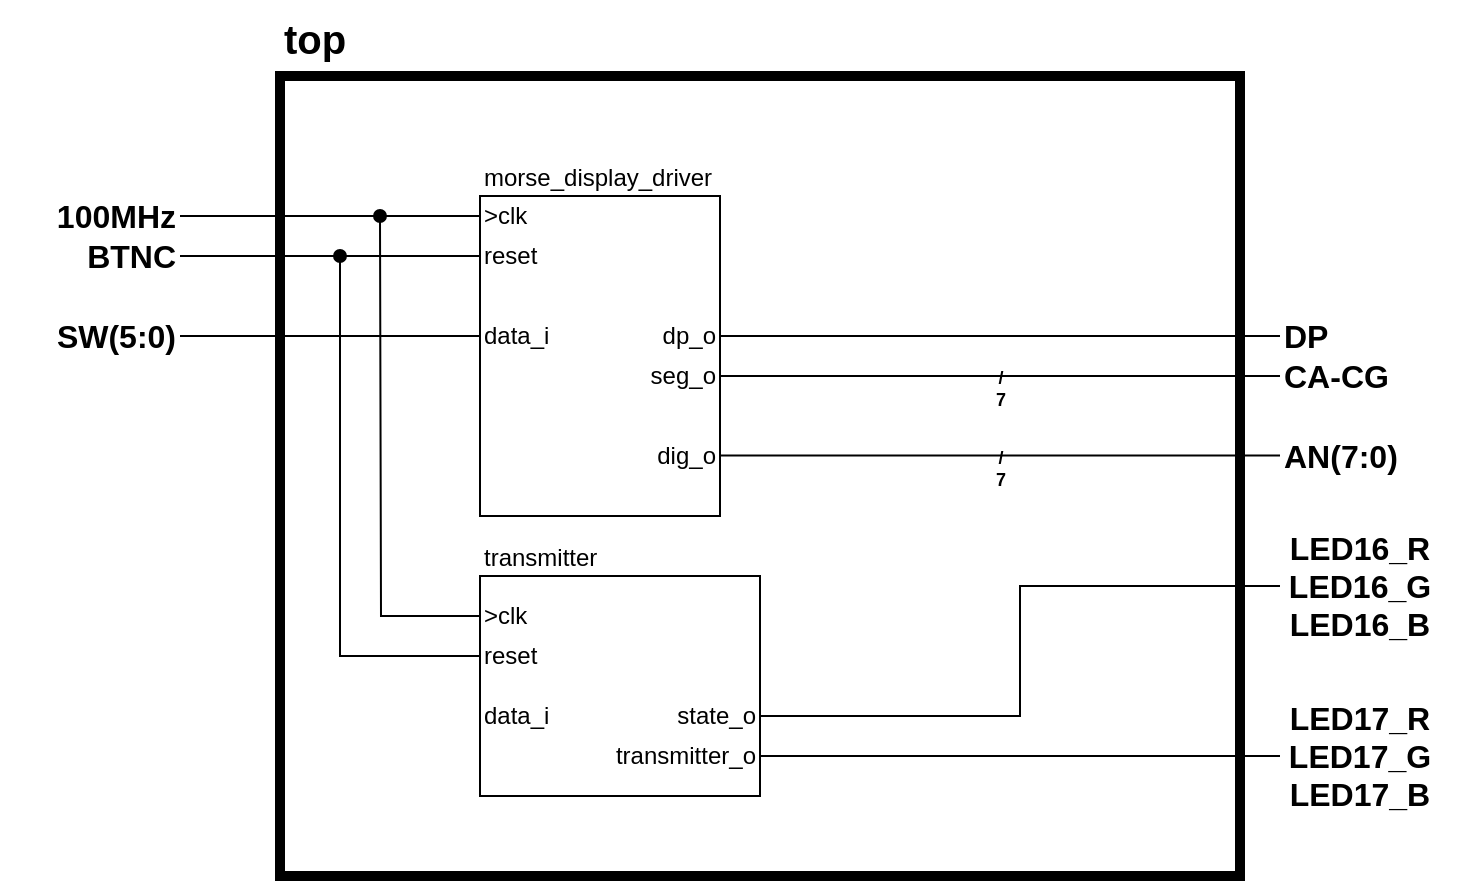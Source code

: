 <mxfile version="17.4.2" type="device"><diagram id="_sjZrB06BVr8JbNdTh6w" name="Page-1"><mxGraphModel dx="1038" dy="641" grid="1" gridSize="10" guides="1" tooltips="1" connect="1" arrows="1" fold="1" page="1" pageScale="1" pageWidth="827" pageHeight="1169" math="0" shadow="0"><root><mxCell id="0"/><mxCell id="1" parent="0"/><mxCell id="IJgC-h1zw8oE7USquAbN-180" value="" style="rounded=0;whiteSpace=wrap;html=1;labelBackgroundColor=none;fontFamily=Helvetica;fontSize=9;fillColor=default;strokeWidth=5;" parent="1" vertex="1"><mxGeometry x="240" y="160" width="480" height="400" as="geometry"/></mxCell><mxCell id="IJgC-h1zw8oE7USquAbN-48" style="edgeStyle=orthogonalEdgeStyle;rounded=0;orthogonalLoop=1;jettySize=auto;html=1;exitX=0;exitY=0.5;exitDx=0;exitDy=0;endArrow=none;endFill=0;entryX=1;entryY=0.5;entryDx=0;entryDy=0;" parent="1" source="6_vN34UoB2TsNwFbJ6Sd-3" target="IJgC-h1zw8oE7USquAbN-136" edge="1"><mxGeometry relative="1" as="geometry"><mxPoint x="180" y="245" as="targetPoint"/><Array as="points"/><mxPoint x="290" y="250" as="sourcePoint"/></mxGeometry></mxCell><mxCell id="IJgC-h1zw8oE7USquAbN-152" value="" style="endArrow=none;html=1;rounded=0;labelBackgroundColor=none;fontFamily=Helvetica;fontSize=9;entryX=0;entryY=0.5;entryDx=0;entryDy=0;exitX=1;exitY=0.5;exitDx=0;exitDy=0;" parent="1" target="IJgC-h1zw8oE7USquAbN-177" edge="1" source="6_vN34UoB2TsNwFbJ6Sd-5"><mxGeometry width="50" height="50" relative="1" as="geometry"><mxPoint x="450" y="290" as="sourcePoint"/><mxPoint x="770" y="290" as="targetPoint"/></mxGeometry></mxCell><mxCell id="IJgC-h1zw8oE7USquAbN-170" value="&lt;b&gt;/&lt;br&gt;7&lt;br&gt;&lt;/b&gt;" style="endArrow=none;html=1;rounded=0;labelBackgroundColor=none;fontFamily=Helvetica;fontSize=9;exitX=1;exitY=0.5;exitDx=0;exitDy=0;spacingTop=12;entryX=0;entryY=0.5;entryDx=0;entryDy=0;" parent="1" source="6_vN34UoB2TsNwFbJ6Sd-8" target="IJgC-h1zw8oE7USquAbN-175" edge="1"><mxGeometry width="50" height="50" relative="1" as="geometry"><mxPoint x="590" y="310" as="sourcePoint"/><mxPoint x="710" y="305" as="targetPoint"/></mxGeometry></mxCell><mxCell id="IJgC-h1zw8oE7USquAbN-175" value="CA-CG" style="text;html=1;strokeColor=none;fillColor=none;align=left;verticalAlign=middle;whiteSpace=wrap;rounded=0;labelBackgroundColor=none;fontFamily=Helvetica;fontSize=16;fontStyle=1" parent="1" vertex="1"><mxGeometry x="740" y="300" width="90" height="20" as="geometry"/></mxCell><mxCell id="IJgC-h1zw8oE7USquAbN-177" value="DP" style="text;html=1;strokeColor=none;fillColor=none;align=left;verticalAlign=middle;whiteSpace=wrap;rounded=0;labelBackgroundColor=none;fontFamily=Helvetica;fontSize=16;fontStyle=1" parent="1" vertex="1"><mxGeometry x="740" y="280" width="90" height="20" as="geometry"/></mxCell><mxCell id="IJgC-h1zw8oE7USquAbN-178" value="AN(7:0)" style="text;html=1;strokeColor=none;fillColor=none;align=left;verticalAlign=middle;whiteSpace=wrap;rounded=0;labelBackgroundColor=none;fontFamily=Helvetica;fontSize=16;fontStyle=1" parent="1" vertex="1"><mxGeometry x="740" y="335" width="90" height="30" as="geometry"/></mxCell><mxCell id="H2P5wEr3heX5QysRIlFY-17" style="edgeStyle=orthogonalEdgeStyle;rounded=0;orthogonalLoop=1;jettySize=auto;html=1;exitX=0;exitY=0.5;exitDx=0;exitDy=0;endArrow=none;endFill=0;entryX=1;entryY=0.5;entryDx=0;entryDy=0;" parent="1" source="6_vN34UoB2TsNwFbJ6Sd-6" target="H2P5wEr3heX5QysRIlFY-18" edge="1"><mxGeometry relative="1" as="geometry"><mxPoint x="180" y="290" as="targetPoint"/><mxPoint x="290" y="290" as="sourcePoint"/></mxGeometry></mxCell><mxCell id="H2P5wEr3heX5QysRIlFY-31" style="edgeStyle=orthogonalEdgeStyle;rounded=0;orthogonalLoop=1;jettySize=auto;html=1;exitX=0;exitY=0.5;exitDx=0;exitDy=0;entryX=1;entryY=0.5;entryDx=0;entryDy=0;endArrow=none;endFill=0;" parent="1" source="6_vN34UoB2TsNwFbJ6Sd-7" target="IJgC-h1zw8oE7USquAbN-135" edge="1"><mxGeometry relative="1" as="geometry"><mxPoint x="290" y="230" as="sourcePoint"/></mxGeometry></mxCell><mxCell id="F8aO0suHIBcMTwrj0X29-54" value="" style="endArrow=none;html=1;rounded=0;edgeStyle=elbowEdgeStyle;entryX=0;entryY=0.5;entryDx=0;entryDy=0;fontSize=16;exitX=1;exitY=0.5;exitDx=0;exitDy=0;" parent="1" target="F8aO0suHIBcMTwrj0X29-56" edge="1" source="6_vN34UoB2TsNwFbJ6Sd-17"><mxGeometry width="50" height="50" relative="1" as="geometry"><mxPoint x="477" y="640" as="sourcePoint"/><mxPoint x="597" y="640" as="targetPoint"/><Array as="points"><mxPoint x="700" y="500"/><mxPoint x="670" y="500"/></Array></mxGeometry></mxCell><mxCell id="6_vN34UoB2TsNwFbJ6Sd-23" style="edgeStyle=orthogonalEdgeStyle;rounded=0;orthogonalLoop=1;jettySize=auto;html=1;exitX=0;exitY=0.5;exitDx=0;exitDy=0;fontSize=16;endArrow=none;endFill=0;entryX=1;entryY=0.5;entryDx=0;entryDy=0;" edge="1" parent="1" source="F8aO0suHIBcMTwrj0X29-55" target="6_vN34UoB2TsNwFbJ6Sd-14"><mxGeometry relative="1" as="geometry"><mxPoint x="490" y="480.045" as="targetPoint"/></mxGeometry></mxCell><mxCell id="F8aO0suHIBcMTwrj0X29-55" value="&lt;font style=&quot;font-size: 16px&quot;&gt;LED16_R&lt;br&gt;LED16_G&lt;br&gt;LED16_B&lt;/font&gt;" style="text;html=1;strokeColor=none;fillColor=none;align=center;verticalAlign=middle;whiteSpace=wrap;rounded=0;fontSize=16;fontStyle=1" parent="1" vertex="1"><mxGeometry x="740" y="380" width="80" height="70" as="geometry"/></mxCell><mxCell id="F8aO0suHIBcMTwrj0X29-56" value="LED17_R&lt;br style=&quot;font-size: 16px;&quot;&gt;LED17_G&lt;br style=&quot;font-size: 16px;&quot;&gt;LED17_B" style="text;html=1;strokeColor=none;fillColor=none;align=center;verticalAlign=middle;whiteSpace=wrap;rounded=0;fontSize=16;fontStyle=1" parent="1" vertex="1"><mxGeometry x="740" y="465" width="80" height="70" as="geometry"/></mxCell><mxCell id="IJgC-h1zw8oE7USquAbN-135" value="100MHz" style="text;html=1;strokeColor=none;fillColor=none;align=right;verticalAlign=middle;whiteSpace=wrap;rounded=0;labelBackgroundColor=none;fontSize=16;fontStyle=1" parent="1" vertex="1"><mxGeometry x="100" y="220" width="90" height="20" as="geometry"/></mxCell><mxCell id="IJgC-h1zw8oE7USquAbN-136" value="BTNC" style="text;html=1;strokeColor=none;fillColor=none;align=right;verticalAlign=middle;whiteSpace=wrap;rounded=0;labelBackgroundColor=none;fontSize=16;fontStyle=1" parent="1" vertex="1"><mxGeometry x="100" y="240" width="90" height="20" as="geometry"/></mxCell><mxCell id="H2P5wEr3heX5QysRIlFY-18" value="SW(5:0)" style="text;html=1;strokeColor=none;fillColor=none;align=right;verticalAlign=middle;whiteSpace=wrap;rounded=0;labelBackgroundColor=none;fontSize=16;fontStyle=1" parent="1" vertex="1"><mxGeometry x="100" y="280" width="90" height="20" as="geometry"/></mxCell><mxCell id="6_vN34UoB2TsNwFbJ6Sd-1" value="" style="group" vertex="1" connectable="0" parent="1"><mxGeometry x="340" y="200" width="120" height="180" as="geometry"/></mxCell><mxCell id="6_vN34UoB2TsNwFbJ6Sd-2" value="" style="rounded=0;whiteSpace=wrap;html=1;" vertex="1" parent="6_vN34UoB2TsNwFbJ6Sd-1"><mxGeometry y="20" width="120" height="160" as="geometry"/></mxCell><mxCell id="6_vN34UoB2TsNwFbJ6Sd-3" value="reset" style="text;html=1;strokeColor=none;fillColor=none;align=left;verticalAlign=middle;whiteSpace=wrap;rounded=0;" vertex="1" parent="6_vN34UoB2TsNwFbJ6Sd-1"><mxGeometry y="40" width="60" height="20" as="geometry"/></mxCell><mxCell id="6_vN34UoB2TsNwFbJ6Sd-4" value="morse_display_driver" style="text;html=1;strokeColor=none;fillColor=none;align=left;verticalAlign=bottom;whiteSpace=wrap;rounded=0;" vertex="1" parent="6_vN34UoB2TsNwFbJ6Sd-1"><mxGeometry width="120" height="20" as="geometry"/></mxCell><mxCell id="6_vN34UoB2TsNwFbJ6Sd-5" value="dp_o" style="text;html=1;strokeColor=none;fillColor=none;align=right;verticalAlign=middle;whiteSpace=wrap;rounded=0;" vertex="1" parent="6_vN34UoB2TsNwFbJ6Sd-1"><mxGeometry x="60" y="80" width="60" height="20" as="geometry"/></mxCell><mxCell id="6_vN34UoB2TsNwFbJ6Sd-6" value="data_i" style="text;html=1;strokeColor=none;fillColor=none;align=left;verticalAlign=middle;whiteSpace=wrap;rounded=0;" vertex="1" parent="6_vN34UoB2TsNwFbJ6Sd-1"><mxGeometry y="80" width="60" height="20" as="geometry"/></mxCell><mxCell id="6_vN34UoB2TsNwFbJ6Sd-7" value="&amp;gt;clk" style="text;html=1;strokeColor=none;fillColor=none;align=left;verticalAlign=middle;whiteSpace=wrap;rounded=0;" vertex="1" parent="6_vN34UoB2TsNwFbJ6Sd-1"><mxGeometry y="20" width="60" height="20" as="geometry"/></mxCell><mxCell id="6_vN34UoB2TsNwFbJ6Sd-8" value="seg_o" style="text;html=1;strokeColor=none;fillColor=none;align=right;verticalAlign=middle;whiteSpace=wrap;rounded=0;" vertex="1" parent="6_vN34UoB2TsNwFbJ6Sd-1"><mxGeometry x="60" y="100" width="60" height="20" as="geometry"/></mxCell><mxCell id="6_vN34UoB2TsNwFbJ6Sd-9" value="dig_o" style="text;html=1;strokeColor=none;fillColor=none;align=right;verticalAlign=middle;whiteSpace=wrap;rounded=0;" vertex="1" parent="6_vN34UoB2TsNwFbJ6Sd-1"><mxGeometry x="60" y="140" width="60" height="20" as="geometry"/></mxCell><mxCell id="6_vN34UoB2TsNwFbJ6Sd-21" style="edgeStyle=orthogonalEdgeStyle;rounded=0;orthogonalLoop=1;jettySize=auto;html=1;exitX=0;exitY=0.5;exitDx=0;exitDy=0;endArrow=oval;endFill=1;" edge="1" parent="1" source="6_vN34UoB2TsNwFbJ6Sd-16"><mxGeometry relative="1" as="geometry"><mxPoint x="290" y="230" as="targetPoint"/></mxGeometry></mxCell><mxCell id="6_vN34UoB2TsNwFbJ6Sd-22" style="edgeStyle=orthogonalEdgeStyle;rounded=0;orthogonalLoop=1;jettySize=auto;html=1;exitX=0;exitY=0.5;exitDx=0;exitDy=0;endArrow=oval;endFill=1;" edge="1" parent="1" source="6_vN34UoB2TsNwFbJ6Sd-12"><mxGeometry relative="1" as="geometry"><mxPoint x="270" y="250" as="targetPoint"/><Array as="points"><mxPoint x="270" y="450"/></Array></mxGeometry></mxCell><mxCell id="6_vN34UoB2TsNwFbJ6Sd-11" value="" style="rounded=0;whiteSpace=wrap;html=1;" vertex="1" parent="1"><mxGeometry x="340" y="410" width="140" height="110" as="geometry"/></mxCell><mxCell id="6_vN34UoB2TsNwFbJ6Sd-12" value="reset" style="text;html=1;strokeColor=none;fillColor=none;align=left;verticalAlign=middle;whiteSpace=wrap;rounded=0;" vertex="1" parent="1"><mxGeometry x="340" y="440" width="80" height="20" as="geometry"/></mxCell><mxCell id="6_vN34UoB2TsNwFbJ6Sd-13" value="transmitter" style="text;html=1;strokeColor=none;fillColor=none;align=left;verticalAlign=bottom;whiteSpace=wrap;rounded=0;" vertex="1" parent="1"><mxGeometry x="340" y="390" width="140" height="20" as="geometry"/></mxCell><mxCell id="6_vN34UoB2TsNwFbJ6Sd-14" value="state_o" style="text;html=1;strokeColor=none;fillColor=none;align=right;verticalAlign=middle;whiteSpace=wrap;rounded=0;" vertex="1" parent="1"><mxGeometry x="420" y="470" width="60" height="20" as="geometry"/></mxCell><mxCell id="6_vN34UoB2TsNwFbJ6Sd-15" value="data_i" style="text;html=1;strokeColor=none;fillColor=none;align=left;verticalAlign=middle;whiteSpace=wrap;rounded=0;" vertex="1" parent="1"><mxGeometry x="340" y="470" width="80" height="20" as="geometry"/></mxCell><mxCell id="6_vN34UoB2TsNwFbJ6Sd-16" value="&amp;gt;clk" style="text;html=1;strokeColor=none;fillColor=none;align=left;verticalAlign=middle;whiteSpace=wrap;rounded=0;" vertex="1" parent="1"><mxGeometry x="340" y="420" width="80" height="20" as="geometry"/></mxCell><mxCell id="6_vN34UoB2TsNwFbJ6Sd-17" value="transmitter_o" style="text;html=1;strokeColor=none;fillColor=none;align=right;verticalAlign=middle;whiteSpace=wrap;rounded=0;" vertex="1" parent="1"><mxGeometry x="400" y="490" width="80" height="20" as="geometry"/></mxCell><mxCell id="IJgC-h1zw8oE7USquAbN-181" value="&lt;b&gt;&lt;font style=&quot;font-size: 20px&quot;&gt;top&lt;/font&gt;&lt;/b&gt;" style="text;html=1;strokeColor=none;fillColor=none;align=left;verticalAlign=middle;whiteSpace=wrap;rounded=0;labelBackgroundColor=none;fontFamily=Helvetica;fontSize=13;" parent="1" vertex="1"><mxGeometry x="240" y="122.15" width="480" height="37.85" as="geometry"/></mxCell><mxCell id="6_vN34UoB2TsNwFbJ6Sd-26" value="&lt;b&gt;/&lt;br&gt;7&lt;br&gt;&lt;/b&gt;" style="endArrow=none;html=1;rounded=0;labelBackgroundColor=none;fontFamily=Helvetica;fontSize=9;exitX=1;exitY=0.5;exitDx=0;exitDy=0;spacingTop=12;entryX=0;entryY=0.5;entryDx=0;entryDy=0;" edge="1" parent="1"><mxGeometry width="50" height="50" relative="1" as="geometry"><mxPoint x="460" y="349.76" as="sourcePoint"/><mxPoint x="740" y="349.76" as="targetPoint"/></mxGeometry></mxCell></root></mxGraphModel></diagram></mxfile>